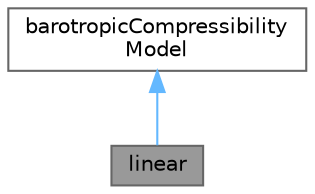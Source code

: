 digraph "linear"
{
 // LATEX_PDF_SIZE
  bgcolor="transparent";
  edge [fontname=Helvetica,fontsize=10,labelfontname=Helvetica,labelfontsize=10];
  node [fontname=Helvetica,fontsize=10,shape=box,height=0.2,width=0.4];
  Node1 [id="Node000001",label="linear",height=0.2,width=0.4,color="gray40", fillcolor="grey60", style="filled", fontcolor="black",tooltip="linear compressibility model."];
  Node2 -> Node1 [id="edge1_Node000001_Node000002",dir="back",color="steelblue1",style="solid",tooltip=" "];
  Node2 [id="Node000002",label="barotropicCompressibility\lModel",height=0.2,width=0.4,color="gray40", fillcolor="white", style="filled",URL="$classFoam_1_1barotropicCompressibilityModel.html",tooltip="Abstract class for barotropic compressibility models."];
}
